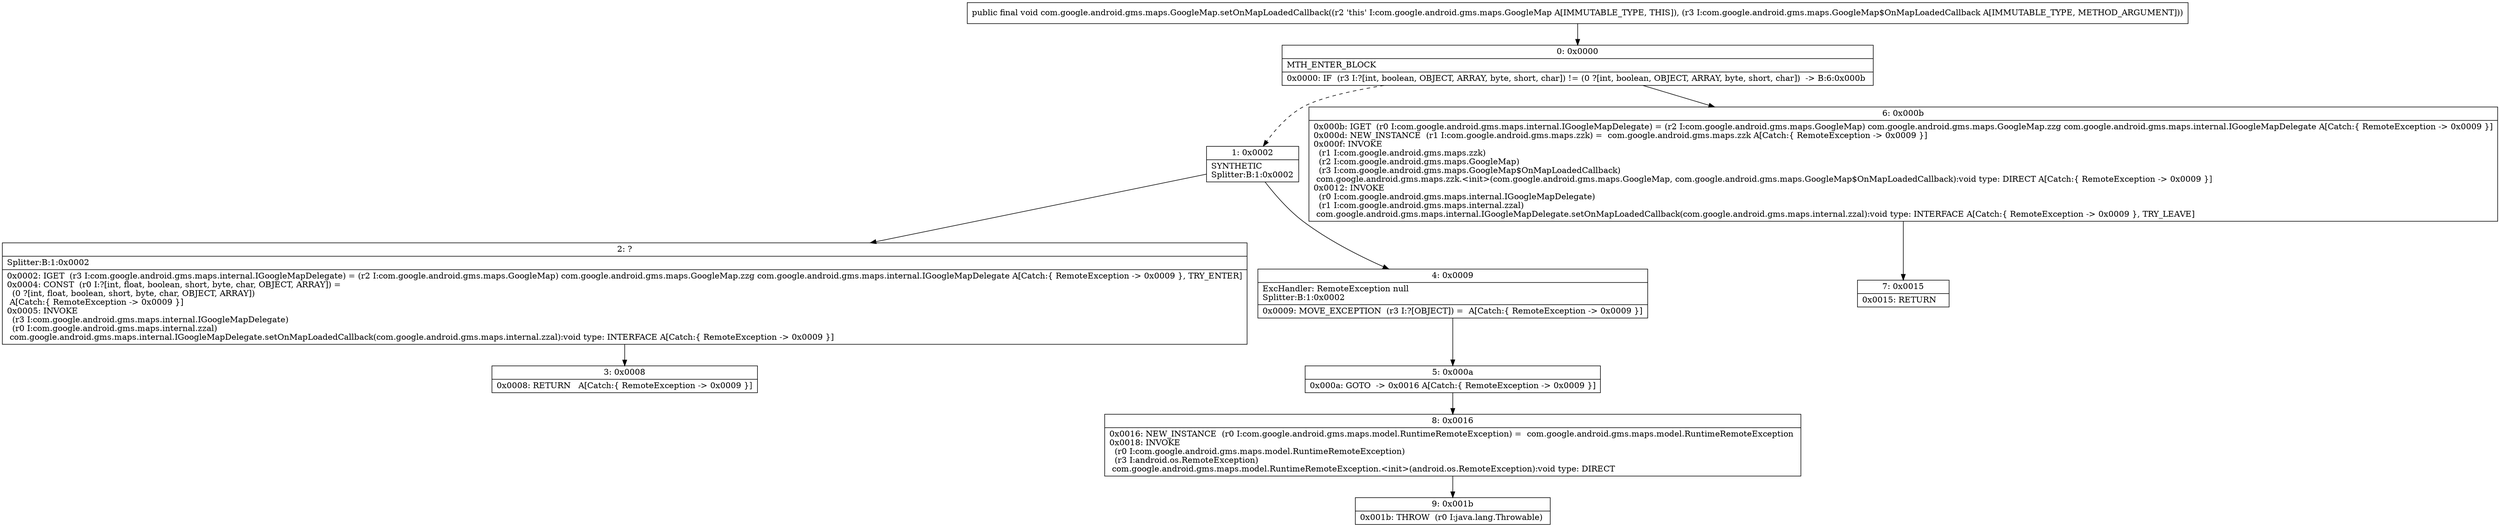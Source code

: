 digraph "CFG forcom.google.android.gms.maps.GoogleMap.setOnMapLoadedCallback(Lcom\/google\/android\/gms\/maps\/GoogleMap$OnMapLoadedCallback;)V" {
Node_0 [shape=record,label="{0\:\ 0x0000|MTH_ENTER_BLOCK\l|0x0000: IF  (r3 I:?[int, boolean, OBJECT, ARRAY, byte, short, char]) != (0 ?[int, boolean, OBJECT, ARRAY, byte, short, char])  \-\> B:6:0x000b \l}"];
Node_1 [shape=record,label="{1\:\ 0x0002|SYNTHETIC\lSplitter:B:1:0x0002\l}"];
Node_2 [shape=record,label="{2\:\ ?|Splitter:B:1:0x0002\l|0x0002: IGET  (r3 I:com.google.android.gms.maps.internal.IGoogleMapDelegate) = (r2 I:com.google.android.gms.maps.GoogleMap) com.google.android.gms.maps.GoogleMap.zzg com.google.android.gms.maps.internal.IGoogleMapDelegate A[Catch:\{ RemoteException \-\> 0x0009 \}, TRY_ENTER]\l0x0004: CONST  (r0 I:?[int, float, boolean, short, byte, char, OBJECT, ARRAY]) = \l  (0 ?[int, float, boolean, short, byte, char, OBJECT, ARRAY])\l A[Catch:\{ RemoteException \-\> 0x0009 \}]\l0x0005: INVOKE  \l  (r3 I:com.google.android.gms.maps.internal.IGoogleMapDelegate)\l  (r0 I:com.google.android.gms.maps.internal.zzal)\l com.google.android.gms.maps.internal.IGoogleMapDelegate.setOnMapLoadedCallback(com.google.android.gms.maps.internal.zzal):void type: INTERFACE A[Catch:\{ RemoteException \-\> 0x0009 \}]\l}"];
Node_3 [shape=record,label="{3\:\ 0x0008|0x0008: RETURN   A[Catch:\{ RemoteException \-\> 0x0009 \}]\l}"];
Node_4 [shape=record,label="{4\:\ 0x0009|ExcHandler: RemoteException null\lSplitter:B:1:0x0002\l|0x0009: MOVE_EXCEPTION  (r3 I:?[OBJECT]) =  A[Catch:\{ RemoteException \-\> 0x0009 \}]\l}"];
Node_5 [shape=record,label="{5\:\ 0x000a|0x000a: GOTO  \-\> 0x0016 A[Catch:\{ RemoteException \-\> 0x0009 \}]\l}"];
Node_6 [shape=record,label="{6\:\ 0x000b|0x000b: IGET  (r0 I:com.google.android.gms.maps.internal.IGoogleMapDelegate) = (r2 I:com.google.android.gms.maps.GoogleMap) com.google.android.gms.maps.GoogleMap.zzg com.google.android.gms.maps.internal.IGoogleMapDelegate A[Catch:\{ RemoteException \-\> 0x0009 \}]\l0x000d: NEW_INSTANCE  (r1 I:com.google.android.gms.maps.zzk) =  com.google.android.gms.maps.zzk A[Catch:\{ RemoteException \-\> 0x0009 \}]\l0x000f: INVOKE  \l  (r1 I:com.google.android.gms.maps.zzk)\l  (r2 I:com.google.android.gms.maps.GoogleMap)\l  (r3 I:com.google.android.gms.maps.GoogleMap$OnMapLoadedCallback)\l com.google.android.gms.maps.zzk.\<init\>(com.google.android.gms.maps.GoogleMap, com.google.android.gms.maps.GoogleMap$OnMapLoadedCallback):void type: DIRECT A[Catch:\{ RemoteException \-\> 0x0009 \}]\l0x0012: INVOKE  \l  (r0 I:com.google.android.gms.maps.internal.IGoogleMapDelegate)\l  (r1 I:com.google.android.gms.maps.internal.zzal)\l com.google.android.gms.maps.internal.IGoogleMapDelegate.setOnMapLoadedCallback(com.google.android.gms.maps.internal.zzal):void type: INTERFACE A[Catch:\{ RemoteException \-\> 0x0009 \}, TRY_LEAVE]\l}"];
Node_7 [shape=record,label="{7\:\ 0x0015|0x0015: RETURN   \l}"];
Node_8 [shape=record,label="{8\:\ 0x0016|0x0016: NEW_INSTANCE  (r0 I:com.google.android.gms.maps.model.RuntimeRemoteException) =  com.google.android.gms.maps.model.RuntimeRemoteException \l0x0018: INVOKE  \l  (r0 I:com.google.android.gms.maps.model.RuntimeRemoteException)\l  (r3 I:android.os.RemoteException)\l com.google.android.gms.maps.model.RuntimeRemoteException.\<init\>(android.os.RemoteException):void type: DIRECT \l}"];
Node_9 [shape=record,label="{9\:\ 0x001b|0x001b: THROW  (r0 I:java.lang.Throwable) \l}"];
MethodNode[shape=record,label="{public final void com.google.android.gms.maps.GoogleMap.setOnMapLoadedCallback((r2 'this' I:com.google.android.gms.maps.GoogleMap A[IMMUTABLE_TYPE, THIS]), (r3 I:com.google.android.gms.maps.GoogleMap$OnMapLoadedCallback A[IMMUTABLE_TYPE, METHOD_ARGUMENT])) }"];
MethodNode -> Node_0;
Node_0 -> Node_1[style=dashed];
Node_0 -> Node_6;
Node_1 -> Node_2;
Node_1 -> Node_4;
Node_2 -> Node_3;
Node_4 -> Node_5;
Node_5 -> Node_8;
Node_6 -> Node_7;
Node_8 -> Node_9;
}

